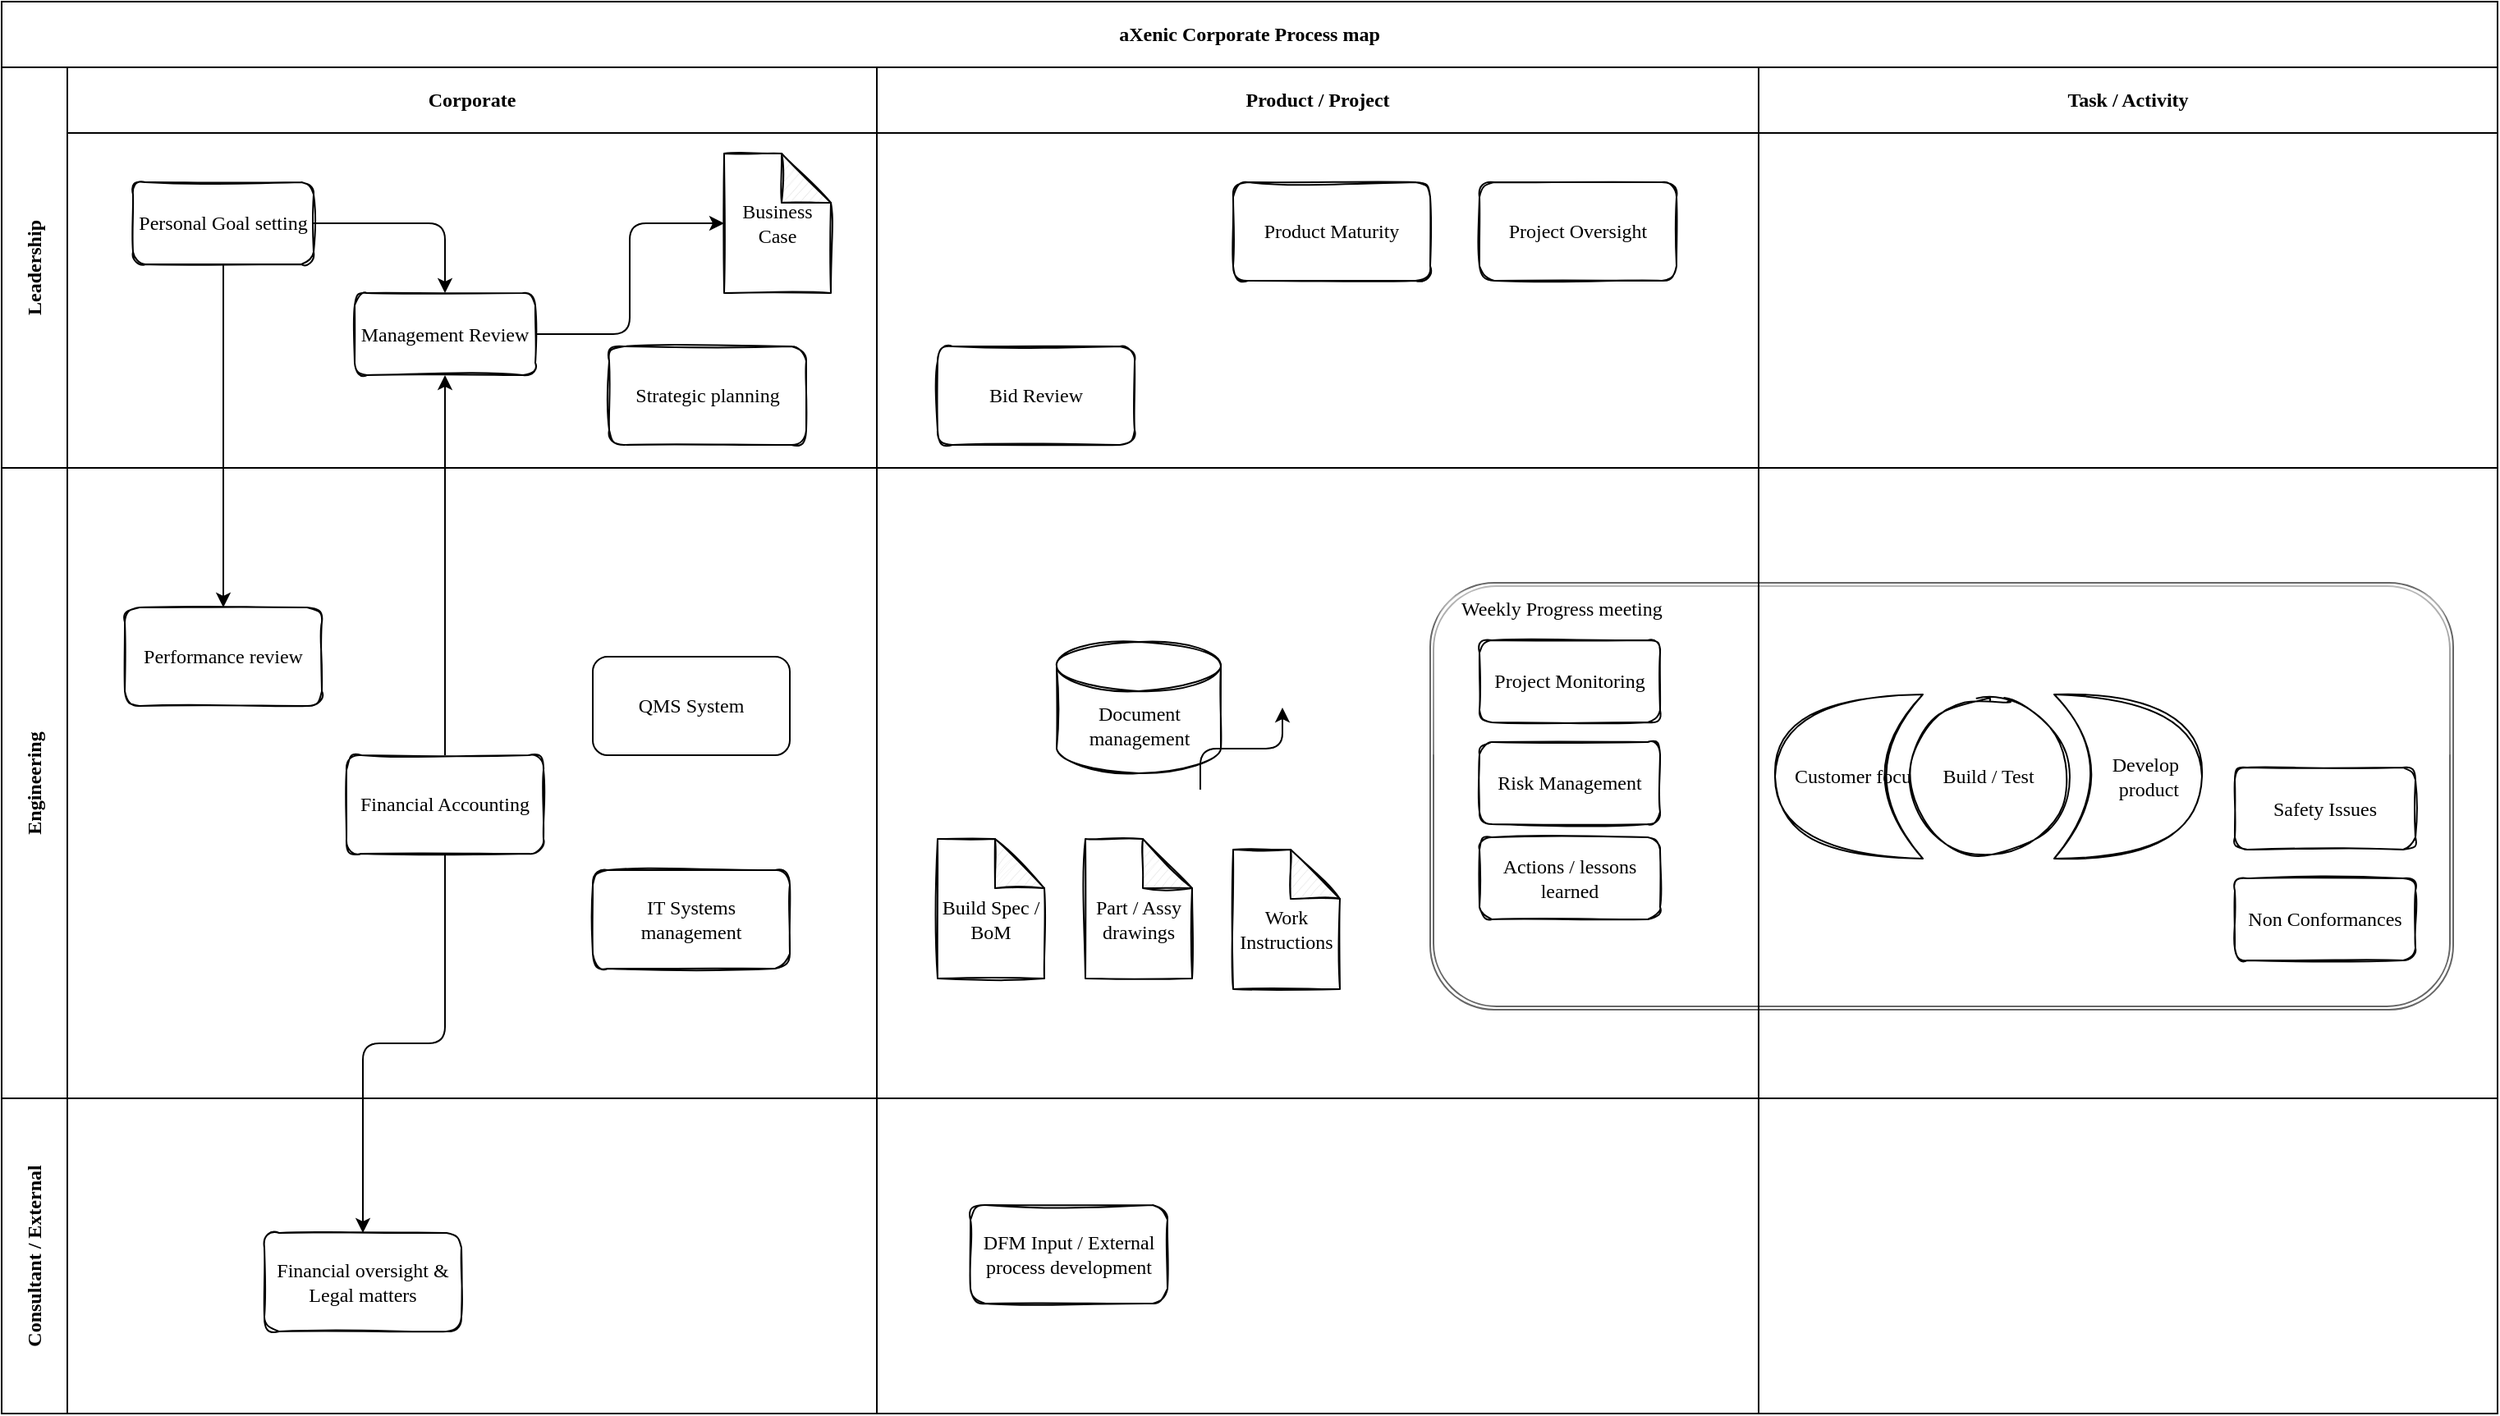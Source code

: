 <mxfile version="13.10.4" type="github">
  <diagram name="Page-1" id="74e2e168-ea6b-b213-b513-2b3c1d86103e">
    <mxGraphModel dx="1673" dy="946" grid="1" gridSize="10" guides="1" tooltips="1" connect="1" arrows="1" fold="1" page="1" pageScale="1" pageWidth="1600" pageHeight="900" background="#ffffff" math="0" shadow="0">
      <root>
        <mxCell id="0" />
        <mxCell id="1" parent="0" />
        <mxCell id="uXoQsFjzo3OMJmD24oTR-18" value="aXenic Corporate Process map" style="shape=table;childLayout=tableLayout;rowLines=0;columnLines=0;startSize=40;html=1;whiteSpace=wrap;collapsible=0;recursiveResize=0;expand=0;pointerEvents=0;fontStyle=1;align=center;fontFamily=Tahoma;sketch=0;fillColor=#FFFFFF;" vertex="1" parent="1">
          <mxGeometry x="40" y="40" width="1520" height="860" as="geometry" />
        </mxCell>
        <mxCell id="uXoQsFjzo3OMJmD24oTR-19" value="Leadership" style="swimlane;horizontal=0;points=[[0,0.5],[1,0.5]];portConstraint=eastwest;startSize=40;html=1;whiteSpace=wrap;collapsible=0;recursiveResize=0;expand=0;pointerEvents=0;fontStyle=1;fontFamily=Tahoma;sketch=0;" vertex="1" parent="uXoQsFjzo3OMJmD24oTR-18">
          <mxGeometry y="40" width="1520" height="244" as="geometry" />
        </mxCell>
        <mxCell id="uXoQsFjzo3OMJmD24oTR-20" value="Corporate" style="swimlane;connectable=0;startSize=40;html=1;whiteSpace=wrap;collapsible=0;recursiveResize=0;expand=0;pointerEvents=0;fontFamily=Tahoma;sketch=0;" vertex="1" parent="uXoQsFjzo3OMJmD24oTR-19">
          <mxGeometry x="40" width="493" height="244" as="geometry" />
        </mxCell>
        <mxCell id="uXoQsFjzo3OMJmD24oTR-31" value="Personal Goal setting" style="rounded=1;whiteSpace=wrap;html=1;fontFamily=Tahoma;sketch=1;" vertex="1" parent="uXoQsFjzo3OMJmD24oTR-20">
          <mxGeometry x="40" y="70" width="110" height="50" as="geometry" />
        </mxCell>
        <mxCell id="uXoQsFjzo3OMJmD24oTR-35" style="edgeStyle=orthogonalEdgeStyle;rounded=1;orthogonalLoop=1;jettySize=auto;html=1;exitX=1;exitY=0.5;exitDx=0;exitDy=0;fontFamily=Tahoma;sketch=0;" edge="1" parent="uXoQsFjzo3OMJmD24oTR-20" source="uXoQsFjzo3OMJmD24oTR-31" target="uXoQsFjzo3OMJmD24oTR-32">
          <mxGeometry relative="1" as="geometry" />
        </mxCell>
        <mxCell id="uXoQsFjzo3OMJmD24oTR-32" value="Management Review" style="rounded=1;whiteSpace=wrap;html=1;fontFamily=Tahoma;sketch=1;" vertex="1" parent="uXoQsFjzo3OMJmD24oTR-20">
          <mxGeometry x="175" y="137.5" width="110" height="50" as="geometry" />
        </mxCell>
        <mxCell id="uXoQsFjzo3OMJmD24oTR-33" value="Business Case" style="shape=note;whiteSpace=wrap;html=1;backgroundOutline=1;darkOpacity=0.05;rounded=1;fontFamily=Tahoma;shadow=0;sketch=1;" vertex="1" parent="uXoQsFjzo3OMJmD24oTR-20">
          <mxGeometry x="400" y="52.5" width="65" height="85" as="geometry" />
        </mxCell>
        <mxCell id="uXoQsFjzo3OMJmD24oTR-34" value="" style="edgeStyle=orthogonalEdgeStyle;rounded=1;orthogonalLoop=1;jettySize=auto;html=1;fontFamily=Tahoma;sketch=0;" edge="1" parent="uXoQsFjzo3OMJmD24oTR-20" source="uXoQsFjzo3OMJmD24oTR-32" target="uXoQsFjzo3OMJmD24oTR-33">
          <mxGeometry relative="1" as="geometry" />
        </mxCell>
        <mxCell id="uXoQsFjzo3OMJmD24oTR-72" value="Strategic planning" style="rounded=1;whiteSpace=wrap;html=1;fontFamily=Tahoma;sketch=1;" vertex="1" parent="uXoQsFjzo3OMJmD24oTR-20">
          <mxGeometry x="330" y="170" width="120" height="60" as="geometry" />
        </mxCell>
        <mxCell id="uXoQsFjzo3OMJmD24oTR-21" value="Product / Project" style="swimlane;connectable=0;startSize=40;html=1;whiteSpace=wrap;collapsible=0;recursiveResize=0;expand=0;pointerEvents=0;fontFamily=Tahoma;sketch=0;" vertex="1" parent="uXoQsFjzo3OMJmD24oTR-19">
          <mxGeometry x="533" width="537" height="244" as="geometry" />
        </mxCell>
        <mxCell id="uXoQsFjzo3OMJmD24oTR-77" value="Product Maturity" style="rounded=1;whiteSpace=wrap;html=1;fontFamily=Tahoma;sketch=1;" vertex="1" parent="uXoQsFjzo3OMJmD24oTR-21">
          <mxGeometry x="217" y="70" width="120" height="60" as="geometry" />
        </mxCell>
        <mxCell id="uXoQsFjzo3OMJmD24oTR-78" value="Project Oversight" style="rounded=1;whiteSpace=wrap;html=1;fontFamily=Tahoma;sketch=1;" vertex="1" parent="uXoQsFjzo3OMJmD24oTR-21">
          <mxGeometry x="367" y="70" width="120" height="60" as="geometry" />
        </mxCell>
        <mxCell id="uXoQsFjzo3OMJmD24oTR-79" value="Bid Review" style="rounded=1;whiteSpace=wrap;html=1;fontFamily=Tahoma;sketch=1;" vertex="1" parent="uXoQsFjzo3OMJmD24oTR-21">
          <mxGeometry x="37" y="170" width="120" height="60" as="geometry" />
        </mxCell>
        <mxCell id="uXoQsFjzo3OMJmD24oTR-22" value="Task / Activity" style="swimlane;connectable=0;startSize=40;html=1;whiteSpace=wrap;collapsible=0;recursiveResize=0;expand=0;pointerEvents=0;fontFamily=Tahoma;sketch=0;" vertex="1" parent="uXoQsFjzo3OMJmD24oTR-19">
          <mxGeometry x="1070" width="450" height="244" as="geometry" />
        </mxCell>
        <mxCell id="uXoQsFjzo3OMJmD24oTR-23" value="Engineering" style="swimlane;horizontal=0;points=[[0,0.5],[1,0.5]];portConstraint=eastwest;startSize=40;html=1;whiteSpace=wrap;collapsible=0;recursiveResize=0;expand=0;pointerEvents=0;fontFamily=Tahoma;sketch=0;" vertex="1" parent="uXoQsFjzo3OMJmD24oTR-18">
          <mxGeometry y="284" width="1520" height="384" as="geometry" />
        </mxCell>
        <mxCell id="uXoQsFjzo3OMJmD24oTR-24" value="" style="swimlane;connectable=0;startSize=0;html=1;whiteSpace=wrap;collapsible=0;recursiveResize=0;expand=0;pointerEvents=0;fontFamily=Tahoma;sketch=0;" vertex="1" parent="uXoQsFjzo3OMJmD24oTR-23">
          <mxGeometry x="40" width="493" height="384" as="geometry" />
        </mxCell>
        <mxCell id="uXoQsFjzo3OMJmD24oTR-38" value="Financial Accounting" style="whiteSpace=wrap;html=1;rounded=1;fontFamily=Tahoma;sketch=1;" vertex="1" parent="uXoQsFjzo3OMJmD24oTR-24">
          <mxGeometry x="170" y="175" width="120" height="60" as="geometry" />
        </mxCell>
        <mxCell id="uXoQsFjzo3OMJmD24oTR-42" value="Performance review" style="whiteSpace=wrap;html=1;rounded=1;fontFamily=Tahoma;sketch=1;" vertex="1" parent="uXoQsFjzo3OMJmD24oTR-24">
          <mxGeometry x="35" y="85" width="120" height="60" as="geometry" />
        </mxCell>
        <mxCell id="uXoQsFjzo3OMJmD24oTR-44" value="QMS System" style="whiteSpace=wrap;html=1;rounded=1;fontFamily=Tahoma;sketch=0;" vertex="1" parent="uXoQsFjzo3OMJmD24oTR-24">
          <mxGeometry x="320" y="115" width="120" height="60" as="geometry" />
        </mxCell>
        <mxCell id="uXoQsFjzo3OMJmD24oTR-73" value="IT Systems management" style="whiteSpace=wrap;html=1;rounded=1;fontFamily=Tahoma;sketch=1;" vertex="1" parent="uXoQsFjzo3OMJmD24oTR-24">
          <mxGeometry x="320" y="245" width="120" height="60" as="geometry" />
        </mxCell>
        <mxCell id="uXoQsFjzo3OMJmD24oTR-25" value="" style="swimlane;connectable=0;startSize=0;html=1;whiteSpace=wrap;collapsible=0;recursiveResize=0;expand=0;pointerEvents=0;fontFamily=Tahoma;sketch=0;rounded=0;" vertex="1" parent="uXoQsFjzo3OMJmD24oTR-23">
          <mxGeometry x="533" width="537" height="384" as="geometry" />
        </mxCell>
        <mxCell id="uXoQsFjzo3OMJmD24oTR-46" value="Weekly Progress meeting" style="shape=ext;double=1;rounded=1;whiteSpace=wrap;html=1;align=left;verticalAlign=top;fontFamily=Tahoma;spacingLeft=15;glass=1;shadow=0;sketch=0;opacity=60;" vertex="1" parent="uXoQsFjzo3OMJmD24oTR-25">
          <mxGeometry x="337" y="70" width="623" height="260" as="geometry" />
        </mxCell>
        <mxCell id="uXoQsFjzo3OMJmD24oTR-71" value="Work Instructions" style="shape=note;whiteSpace=wrap;html=1;backgroundOutline=1;darkOpacity=0.05;rounded=1;fontFamily=Tahoma;shadow=0;sketch=1;spacingTop=12;" vertex="1" parent="uXoQsFjzo3OMJmD24oTR-25">
          <mxGeometry x="217" y="232.5" width="65" height="85" as="geometry" />
        </mxCell>
        <mxCell id="uXoQsFjzo3OMJmD24oTR-76" value="Safety Issues" style="rounded=1;whiteSpace=wrap;html=1;fontFamily=Tahoma;sketch=1;" vertex="1" parent="uXoQsFjzo3OMJmD24oTR-25">
          <mxGeometry x="827" y="182.5" width="110" height="50" as="geometry" />
        </mxCell>
        <mxCell id="uXoQsFjzo3OMJmD24oTR-51" value="Develop product" style="shape=xor;whiteSpace=wrap;html=1;rounded=1;shadow=0;glass=0;sketch=1;fontFamily=Tahoma;align=right;rotation=0;spacingRight=12;" vertex="1" parent="uXoQsFjzo3OMJmD24oTR-25">
          <mxGeometry x="717" y="138" width="90" height="100" as="geometry" />
        </mxCell>
        <mxCell id="uXoQsFjzo3OMJmD24oTR-50" value="Customer focus" style="shape=xor;whiteSpace=wrap;html=1;rounded=1;shadow=0;glass=0;sketch=1;fontFamily=Tahoma;align=left;rotation=0;spacingLeft=10;direction=west;" vertex="1" parent="uXoQsFjzo3OMJmD24oTR-25">
          <mxGeometry x="547" y="138" width="90" height="100" as="geometry" />
        </mxCell>
        <mxCell id="uXoQsFjzo3OMJmD24oTR-52" value="Build / Test" style="ellipse;whiteSpace=wrap;html=1;aspect=fixed;rounded=1;shadow=0;glass=0;sketch=1;fontFamily=Tahoma;align=center;spacingLeft=0;" vertex="1" parent="uXoQsFjzo3OMJmD24oTR-25">
          <mxGeometry x="627" y="138" width="100" height="100" as="geometry" />
        </mxCell>
        <mxCell id="uXoQsFjzo3OMJmD24oTR-26" value="" style="swimlane;connectable=0;startSize=0;html=1;whiteSpace=wrap;collapsible=0;recursiveResize=0;expand=0;pointerEvents=0;fontFamily=Tahoma;sketch=0;" vertex="1" parent="uXoQsFjzo3OMJmD24oTR-23">
          <mxGeometry x="1070" width="450" height="384" as="geometry" />
        </mxCell>
        <mxCell id="uXoQsFjzo3OMJmD24oTR-53" value="Project Monitoring" style="rounded=1;whiteSpace=wrap;html=1;fontFamily=Tahoma;sketch=1;" vertex="1" parent="uXoQsFjzo3OMJmD24oTR-26">
          <mxGeometry x="-170" y="105" width="110" height="50" as="geometry" />
        </mxCell>
        <mxCell id="uXoQsFjzo3OMJmD24oTR-66" value="Actions / lessons learned" style="rounded=1;whiteSpace=wrap;html=1;fontFamily=Tahoma;sketch=1;" vertex="1" parent="uXoQsFjzo3OMJmD24oTR-26">
          <mxGeometry x="-170" y="225" width="110" height="50" as="geometry" />
        </mxCell>
        <mxCell id="uXoQsFjzo3OMJmD24oTR-65" value="Risk Management" style="rounded=1;whiteSpace=wrap;html=1;fontFamily=Tahoma;sketch=1;" vertex="1" parent="uXoQsFjzo3OMJmD24oTR-26">
          <mxGeometry x="-170" y="167" width="110" height="50" as="geometry" />
        </mxCell>
        <mxCell id="uXoQsFjzo3OMJmD24oTR-27" value="Consultant / External" style="swimlane;horizontal=0;points=[[0,0.5],[1,0.5]];portConstraint=eastwest;startSize=40;html=1;whiteSpace=wrap;collapsible=0;recursiveResize=0;expand=0;pointerEvents=0;fontFamily=Tahoma;sketch=0;" vertex="1" parent="uXoQsFjzo3OMJmD24oTR-18">
          <mxGeometry y="668" width="1520" height="192" as="geometry" />
        </mxCell>
        <mxCell id="uXoQsFjzo3OMJmD24oTR-28" value="" style="swimlane;connectable=0;startSize=0;html=1;whiteSpace=wrap;collapsible=0;recursiveResize=0;expand=0;pointerEvents=0;fontFamily=Tahoma;sketch=0;" vertex="1" parent="uXoQsFjzo3OMJmD24oTR-27">
          <mxGeometry x="40" width="493" height="192" as="geometry" />
        </mxCell>
        <mxCell id="uXoQsFjzo3OMJmD24oTR-36" value="Financial oversight &amp;amp; Legal matters" style="rounded=1;whiteSpace=wrap;html=1;fontFamily=Tahoma;sketch=1;" vertex="1" parent="uXoQsFjzo3OMJmD24oTR-28">
          <mxGeometry x="120" y="82" width="120" height="60" as="geometry" />
        </mxCell>
        <mxCell id="uXoQsFjzo3OMJmD24oTR-29" value="" style="swimlane;connectable=0;startSize=0;html=1;whiteSpace=wrap;collapsible=0;recursiveResize=0;expand=0;pointerEvents=0;fontFamily=Tahoma;sketch=0;" vertex="1" parent="uXoQsFjzo3OMJmD24oTR-27">
          <mxGeometry x="533" width="537" height="192" as="geometry" />
        </mxCell>
        <mxCell id="uXoQsFjzo3OMJmD24oTR-68" value="DFM Input / External process development" style="whiteSpace=wrap;html=1;rounded=1;fontFamily=Tahoma;sketch=1;" vertex="1" parent="uXoQsFjzo3OMJmD24oTR-29">
          <mxGeometry x="57" y="65" width="120" height="60" as="geometry" />
        </mxCell>
        <mxCell id="uXoQsFjzo3OMJmD24oTR-30" value="" style="swimlane;connectable=0;startSize=0;html=1;whiteSpace=wrap;collapsible=0;recursiveResize=0;expand=0;pointerEvents=0;fontFamily=Tahoma;sketch=0;" vertex="1" parent="uXoQsFjzo3OMJmD24oTR-27">
          <mxGeometry x="1070" width="450" height="192" as="geometry" />
        </mxCell>
        <mxCell id="uXoQsFjzo3OMJmD24oTR-41" value="" style="edgeStyle=orthogonalEdgeStyle;rounded=1;orthogonalLoop=1;jettySize=auto;html=1;fontFamily=Tahoma;entryX=0.5;entryY=0;entryDx=0;entryDy=0;sketch=0;" edge="1" parent="uXoQsFjzo3OMJmD24oTR-18" source="uXoQsFjzo3OMJmD24oTR-38" target="uXoQsFjzo3OMJmD24oTR-36">
          <mxGeometry relative="1" as="geometry">
            <mxPoint x="220.059" y="740.5" as="targetPoint" />
          </mxGeometry>
        </mxCell>
        <mxCell id="uXoQsFjzo3OMJmD24oTR-43" value="" style="edgeStyle=orthogonalEdgeStyle;rounded=0;orthogonalLoop=1;jettySize=auto;html=1;fontFamily=Tahoma;sketch=0;" edge="1" parent="uXoQsFjzo3OMJmD24oTR-18" source="uXoQsFjzo3OMJmD24oTR-31" target="uXoQsFjzo3OMJmD24oTR-42">
          <mxGeometry relative="1" as="geometry" />
        </mxCell>
        <mxCell id="uXoQsFjzo3OMJmD24oTR-82" style="edgeStyle=orthogonalEdgeStyle;rounded=0;orthogonalLoop=1;jettySize=auto;html=1;exitX=0.5;exitY=0;exitDx=0;exitDy=0;entryX=0.5;entryY=1;entryDx=0;entryDy=0;fontFamily=Tahoma;sketch=0;" edge="1" parent="uXoQsFjzo3OMJmD24oTR-18" source="uXoQsFjzo3OMJmD24oTR-38" target="uXoQsFjzo3OMJmD24oTR-32">
          <mxGeometry relative="1" as="geometry" />
        </mxCell>
        <mxCell id="uXoQsFjzo3OMJmD24oTR-67" value="Document management" style="shape=cylinder3;whiteSpace=wrap;html=1;boundedLbl=1;backgroundOutline=1;size=15;rounded=1;shadow=0;glass=0;sketch=1;fontFamily=Tahoma;align=center;spacingBottom=4;" vertex="1" parent="1">
          <mxGeometry x="682.5" y="430" width="100" height="80" as="geometry" />
        </mxCell>
        <mxCell id="uXoQsFjzo3OMJmD24oTR-69" value="Build Spec / BoM" style="shape=note;whiteSpace=wrap;html=1;backgroundOutline=1;darkOpacity=0.05;rounded=1;fontFamily=Tahoma;shadow=0;sketch=1;spacingTop=12;" vertex="1" parent="1">
          <mxGeometry x="610" y="550" width="65" height="85" as="geometry" />
        </mxCell>
        <mxCell id="uXoQsFjzo3OMJmD24oTR-70" value="Part / Assy drawings" style="shape=note;whiteSpace=wrap;html=1;backgroundOutline=1;darkOpacity=0.05;rounded=1;fontFamily=Tahoma;shadow=0;sketch=1;spacingTop=12;" vertex="1" parent="1">
          <mxGeometry x="700" y="550" width="65" height="85" as="geometry" />
        </mxCell>
        <mxCell id="uXoQsFjzo3OMJmD24oTR-75" value="Non Conformances" style="rounded=1;whiteSpace=wrap;html=1;fontFamily=Tahoma;sketch=1;" vertex="1" parent="1">
          <mxGeometry x="1400" y="574" width="110" height="50" as="geometry" />
        </mxCell>
        <mxCell id="uXoQsFjzo3OMJmD24oTR-81" value="" style="edgeStyle=elbowEdgeStyle;elbow=vertical;endArrow=classic;html=1;fontFamily=Tahoma;sketch=0;" edge="1" parent="1">
          <mxGeometry width="50" height="50" relative="1" as="geometry">
            <mxPoint x="770" y="520" as="sourcePoint" />
            <mxPoint x="820" y="470" as="targetPoint" />
          </mxGeometry>
        </mxCell>
      </root>
    </mxGraphModel>
  </diagram>
</mxfile>
